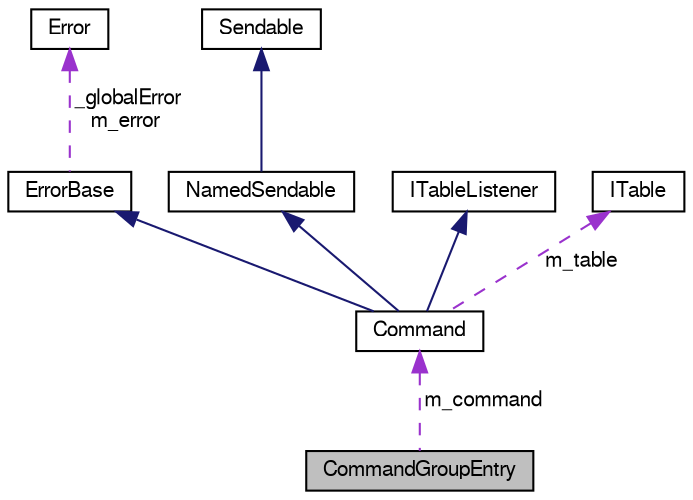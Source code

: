 digraph "CommandGroupEntry"
{
  bgcolor="transparent";
  edge [fontname="FreeSans",fontsize="10",labelfontname="FreeSans",labelfontsize="10"];
  node [fontname="FreeSans",fontsize="10",shape=record];
  Node1 [label="CommandGroupEntry",height=0.2,width=0.4,color="black", fillcolor="grey75", style="filled" fontcolor="black"];
  Node2 -> Node1 [dir="back",color="darkorchid3",fontsize="10",style="dashed",label=" m_command" ,fontname="FreeSans"];
  Node2 [label="Command",height=0.2,width=0.4,color="black",URL="$class_command.html"];
  Node3 -> Node2 [dir="back",color="midnightblue",fontsize="10",style="solid",fontname="FreeSans"];
  Node3 [label="ErrorBase",height=0.2,width=0.4,color="black",URL="$class_error_base.html"];
  Node4 -> Node3 [dir="back",color="darkorchid3",fontsize="10",style="dashed",label=" _globalError\nm_error" ,fontname="FreeSans"];
  Node4 [label="Error",height=0.2,width=0.4,color="black",URL="$class_error.html"];
  Node5 -> Node2 [dir="back",color="midnightblue",fontsize="10",style="solid",fontname="FreeSans"];
  Node5 [label="NamedSendable",height=0.2,width=0.4,color="black",URL="$class_named_sendable.html"];
  Node6 -> Node5 [dir="back",color="midnightblue",fontsize="10",style="solid",fontname="FreeSans"];
  Node6 [label="Sendable",height=0.2,width=0.4,color="black",URL="$class_sendable.html"];
  Node7 -> Node2 [dir="back",color="midnightblue",fontsize="10",style="solid",fontname="FreeSans"];
  Node7 [label="ITableListener",height=0.2,width=0.4,color="black",URL="$class_i_table_listener.html"];
  Node8 -> Node2 [dir="back",color="darkorchid3",fontsize="10",style="dashed",label=" m_table" ,fontname="FreeSans"];
  Node8 [label="ITable",height=0.2,width=0.4,color="black",URL="$class_i_table.html"];
}
